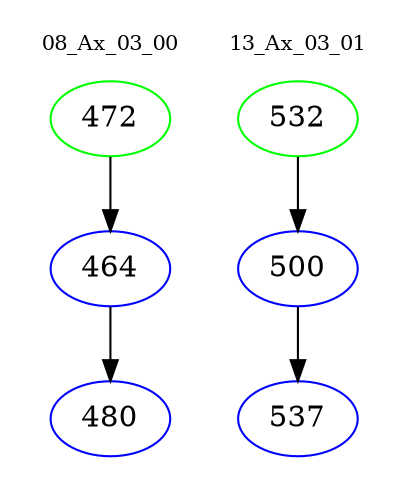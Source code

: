 digraph{
subgraph cluster_0 {
color = white
label = "08_Ax_03_00";
fontsize=10;
T0_472 [label="472", color="green"]
T0_472 -> T0_464 [color="black"]
T0_464 [label="464", color="blue"]
T0_464 -> T0_480 [color="black"]
T0_480 [label="480", color="blue"]
}
subgraph cluster_1 {
color = white
label = "13_Ax_03_01";
fontsize=10;
T1_532 [label="532", color="green"]
T1_532 -> T1_500 [color="black"]
T1_500 [label="500", color="blue"]
T1_500 -> T1_537 [color="black"]
T1_537 [label="537", color="blue"]
}
}
